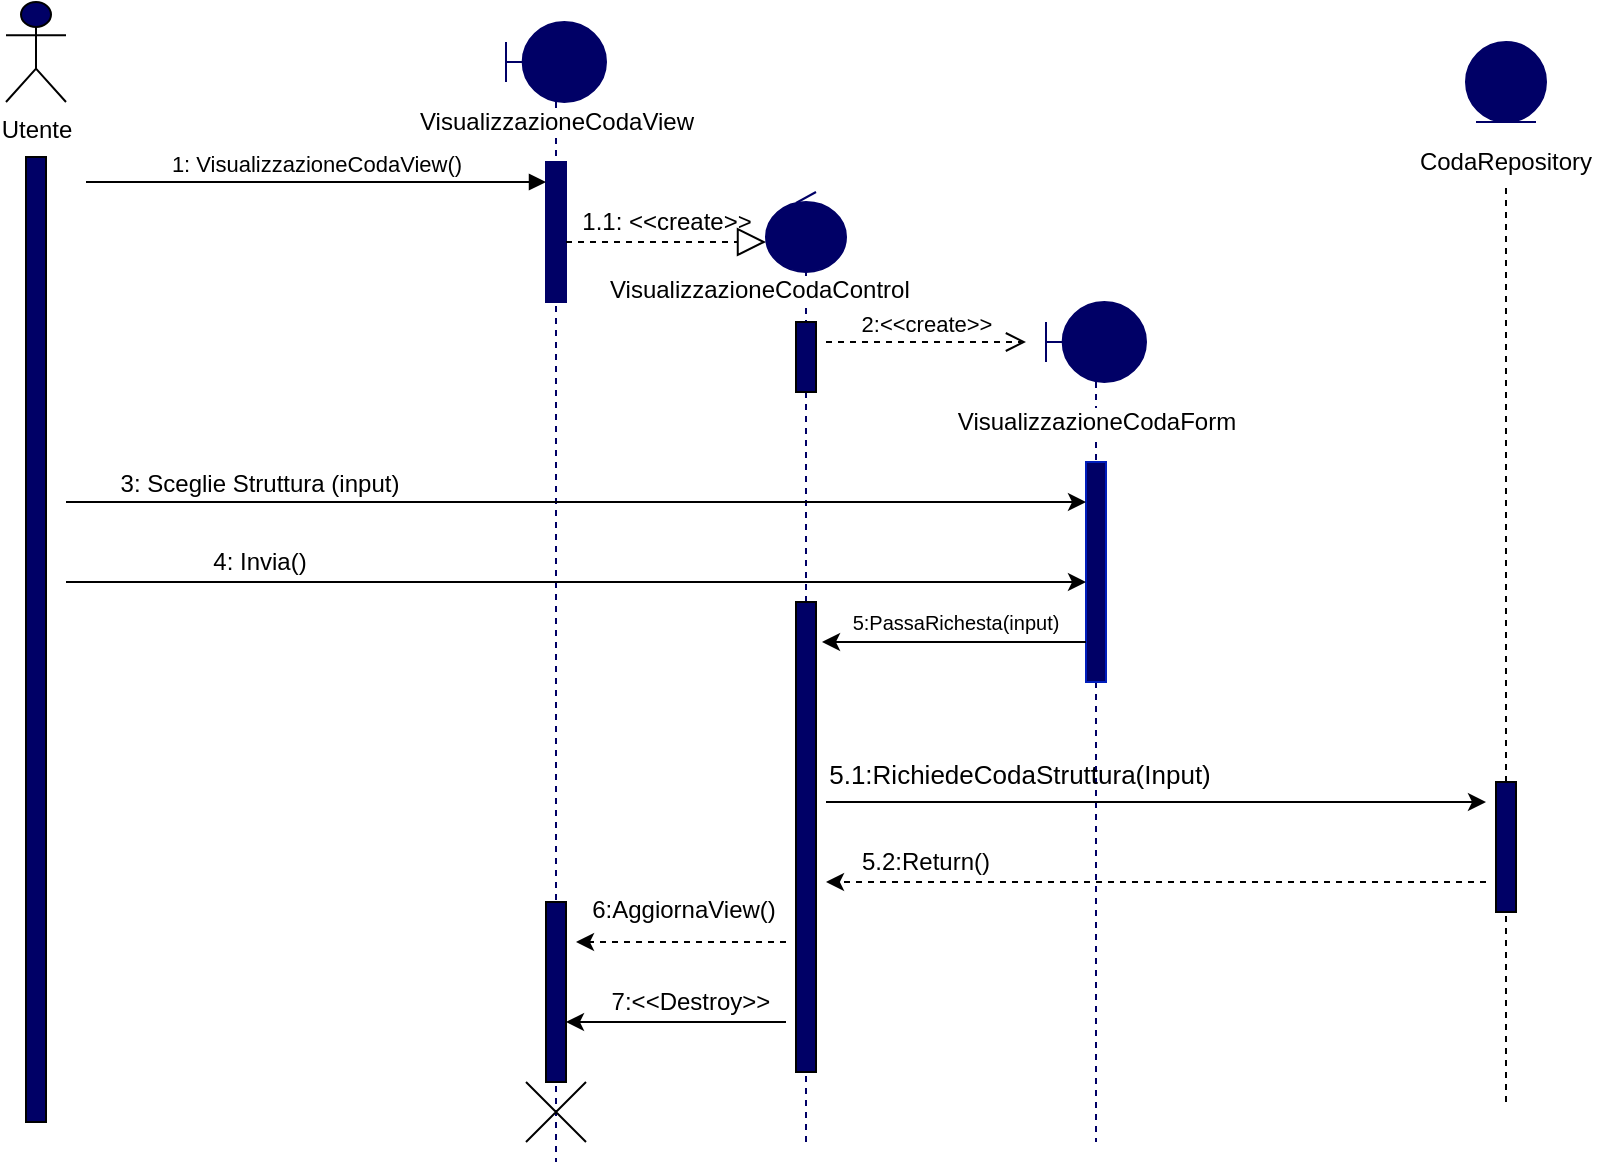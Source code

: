 <mxfile version="13.9.9" type="device"><diagram name="Page-1" id="13e1069c-82ec-6db2-03f1-153e76fe0fe0"><mxGraphModel dx="1086" dy="806" grid="1" gridSize="10" guides="1" tooltips="1" connect="1" arrows="1" fold="1" page="1" pageScale="1" pageWidth="1100" pageHeight="850" background="#ffffff" math="0" shadow="0"><root><mxCell id="0"/><mxCell id="1" parent="0"/><mxCell id="rmShR-VH-MiZmmc6JSE4-3" value="" style="shape=umlLifeline;participant=umlBoundary;perimeter=lifelinePerimeter;whiteSpace=wrap;html=1;container=1;collapsible=0;recursiveResize=0;verticalAlign=top;spacingTop=36;outlineConnect=0;fontColor=#ffffff;fillColor=#000066;strokeColor=#000066;" parent="1" vertex="1"><mxGeometry x="300" y="40" width="50" height="570" as="geometry"/></mxCell><mxCell id="rmShR-VH-MiZmmc6JSE4-7" value="" style="html=1;points=[];perimeter=orthogonalPerimeter;fontColor=#ffffff;fillColor=#000066;strokeColor=#000066;" parent="rmShR-VH-MiZmmc6JSE4-3" vertex="1"><mxGeometry x="20" y="70" width="10" height="70" as="geometry"/></mxCell><mxCell id="Nuo04sbwhD2PK4EhsBjR-29" value="" style="html=1;points=[];perimeter=orthogonalPerimeter;fillColor=#000066;" parent="rmShR-VH-MiZmmc6JSE4-3" vertex="1"><mxGeometry x="20" y="440" width="10" height="90" as="geometry"/></mxCell><mxCell id="Nuo04sbwhD2PK4EhsBjR-34" value="" style="shape=umlDestroy;" parent="rmShR-VH-MiZmmc6JSE4-3" vertex="1"><mxGeometry x="10" y="530" width="30" height="30" as="geometry"/></mxCell><mxCell id="rmShR-VH-MiZmmc6JSE4-4" value="1: VisualizzazioneCodaView()" style="html=1;verticalAlign=bottom;endArrow=block;" parent="1" edge="1"><mxGeometry width="80" relative="1" as="geometry"><mxPoint x="90" y="120" as="sourcePoint"/><mxPoint x="320" y="120" as="targetPoint"/></mxGeometry></mxCell><mxCell id="rmShR-VH-MiZmmc6JSE4-5" value="&lt;span style=&quot;background-color: rgb(255 , 255 , 255)&quot;&gt;VisualizzazioneCodaView&lt;/span&gt;" style="text;html=1;align=center;verticalAlign=middle;resizable=0;points=[];autosize=1;" parent="1" vertex="1"><mxGeometry x="250" y="80" width="150" height="20" as="geometry"/></mxCell><mxCell id="rmShR-VH-MiZmmc6JSE4-9" value="" style="endArrow=block;dashed=1;endFill=0;endSize=12;html=1;" parent="1" edge="1"><mxGeometry width="160" relative="1" as="geometry"><mxPoint x="330" y="150" as="sourcePoint"/><mxPoint x="430" y="150" as="targetPoint"/></mxGeometry></mxCell><mxCell id="rmShR-VH-MiZmmc6JSE4-10" value="" style="shape=umlLifeline;participant=umlControl;perimeter=lifelinePerimeter;whiteSpace=wrap;html=1;container=1;collapsible=0;recursiveResize=0;verticalAlign=top;spacingTop=36;outlineConnect=0;fontColor=#ffffff;fillColor=#000066;strokeColor=#000066;" parent="1" vertex="1"><mxGeometry x="430" y="125" width="40" height="475" as="geometry"/></mxCell><mxCell id="rmShR-VH-MiZmmc6JSE4-12" value="" style="html=1;points=[];perimeter=orthogonalPerimeter;fontColor=#ffffff;fillColor=#000066;" parent="rmShR-VH-MiZmmc6JSE4-10" vertex="1"><mxGeometry x="15" y="65" width="10" height="35" as="geometry"/></mxCell><mxCell id="Nuo04sbwhD2PK4EhsBjR-14" value="" style="html=1;points=[];perimeter=orthogonalPerimeter;fillColor=#000066;" parent="rmShR-VH-MiZmmc6JSE4-10" vertex="1"><mxGeometry x="15" y="205" width="10" height="235" as="geometry"/></mxCell><mxCell id="rmShR-VH-MiZmmc6JSE4-11" value="&lt;span style=&quot;color: rgb(0 , 0 , 0) ; font-family: &amp;#34;helvetica&amp;#34; ; font-size: 12px ; font-style: normal ; font-weight: 400 ; letter-spacing: normal ; text-align: center ; text-indent: 0px ; text-transform: none ; word-spacing: 0px ; background-color: rgb(255 , 255 , 255) ; display: inline ; float: none&quot;&gt;VisualizzazioneCodaControl&lt;/span&gt;" style="text;whiteSpace=wrap;html=1;" parent="1" vertex="1"><mxGeometry x="350" y="160" width="200" height="30" as="geometry"/></mxCell><mxCell id="rmShR-VH-MiZmmc6JSE4-17" value="1.1: &amp;lt;&amp;lt;create&amp;gt;&amp;gt;" style="text;html=1;align=center;verticalAlign=middle;resizable=0;points=[];autosize=1;" parent="1" vertex="1"><mxGeometry x="330" y="130" width="100" height="20" as="geometry"/></mxCell><mxCell id="Nuo04sbwhD2PK4EhsBjR-1" value="Utente" style="shape=umlActor;verticalLabelPosition=bottom;verticalAlign=top;html=1;outlineConnect=0;fillColor=#000066;" parent="1" vertex="1"><mxGeometry x="50" y="30" width="30" height="50" as="geometry"/></mxCell><mxCell id="Nuo04sbwhD2PK4EhsBjR-2" value="" style="html=1;points=[];perimeter=orthogonalPerimeter;fillColor=#000066;" parent="1" vertex="1"><mxGeometry x="60" y="107.5" width="10" height="482.5" as="geometry"/></mxCell><mxCell id="Nuo04sbwhD2PK4EhsBjR-4" value="" style="shape=umlLifeline;participant=umlBoundary;perimeter=lifelinePerimeter;whiteSpace=wrap;html=1;container=1;collapsible=0;recursiveResize=0;verticalAlign=top;spacingTop=36;outlineConnect=0;fontColor=#ffffff;fillColor=#000066;strokeColor=#000066;" parent="1" vertex="1"><mxGeometry x="570" y="180" width="50" height="420" as="geometry"/></mxCell><mxCell id="Nuo04sbwhD2PK4EhsBjR-5" value="" style="html=1;points=[];perimeter=orthogonalPerimeter;strokeColor=#001DBC;fontColor=#ffffff;fillColor=#000066;" parent="Nuo04sbwhD2PK4EhsBjR-4" vertex="1"><mxGeometry x="20" y="80" width="10" height="110" as="geometry"/></mxCell><mxCell id="Nuo04sbwhD2PK4EhsBjR-6" value="&lt;span style=&quot;background-color: rgb(255 , 255 , 255)&quot;&gt;VisualizzazioneCodaForm&lt;/span&gt;" style="text;html=1;align=center;verticalAlign=middle;resizable=0;points=[];autosize=1;" parent="1" vertex="1"><mxGeometry x="520" y="230" width="150" height="20" as="geometry"/></mxCell><mxCell id="Nuo04sbwhD2PK4EhsBjR-8" value="2:&amp;lt;&amp;lt;create&amp;gt;&amp;gt;" style="html=1;verticalAlign=bottom;endArrow=open;dashed=1;endSize=8;" parent="1" edge="1"><mxGeometry relative="1" as="geometry"><mxPoint x="460" y="200" as="sourcePoint"/><mxPoint x="560" y="200" as="targetPoint"/></mxGeometry></mxCell><mxCell id="Nuo04sbwhD2PK4EhsBjR-9" value="" style="endArrow=classic;html=1;" parent="1" edge="1"><mxGeometry width="50" height="50" relative="1" as="geometry"><mxPoint x="80" y="280" as="sourcePoint"/><mxPoint x="590" y="280" as="targetPoint"/></mxGeometry></mxCell><mxCell id="Nuo04sbwhD2PK4EhsBjR-10" value="" style="endArrow=classic;html=1;" parent="1" edge="1"><mxGeometry width="50" height="50" relative="1" as="geometry"><mxPoint x="80" y="320" as="sourcePoint"/><mxPoint x="590" y="320" as="targetPoint"/></mxGeometry></mxCell><mxCell id="Nuo04sbwhD2PK4EhsBjR-11" value="4: Invia()" style="text;html=1;strokeColor=none;fillColor=none;align=center;verticalAlign=middle;whiteSpace=wrap;rounded=0;" parent="1" vertex="1"><mxGeometry x="77" y="300" width="200" height="20" as="geometry"/></mxCell><mxCell id="Nuo04sbwhD2PK4EhsBjR-12" value="3: Sceglie Struttura (input)" style="text;html=1;strokeColor=none;fillColor=none;align=center;verticalAlign=middle;whiteSpace=wrap;rounded=0;" parent="1" vertex="1"><mxGeometry x="77" y="261" width="200" height="20" as="geometry"/></mxCell><mxCell id="Nuo04sbwhD2PK4EhsBjR-15" value="" style="endArrow=classic;html=1;" parent="1" edge="1"><mxGeometry width="50" height="50" relative="1" as="geometry"><mxPoint x="590" y="350" as="sourcePoint"/><mxPoint x="458" y="350" as="targetPoint"/></mxGeometry></mxCell><mxCell id="Nuo04sbwhD2PK4EhsBjR-16" value="&lt;font style=&quot;font-size: 10px&quot;&gt;5:PassaRichesta(input)&lt;/font&gt;" style="text;html=1;strokeColor=none;fillColor=none;align=center;verticalAlign=middle;whiteSpace=wrap;rounded=0;" parent="1" vertex="1"><mxGeometry x="500" y="330" width="50" height="20" as="geometry"/></mxCell><mxCell id="Nuo04sbwhD2PK4EhsBjR-17" value="" style="ellipse;shape=umlEntity;whiteSpace=wrap;html=1;fillColor=#000066;strokeColor=#000066;" parent="1" vertex="1"><mxGeometry x="780" y="50" width="40" height="40" as="geometry"/></mxCell><mxCell id="Nuo04sbwhD2PK4EhsBjR-18" value="CodaRepository" style="text;html=1;strokeColor=none;fillColor=none;align=center;verticalAlign=middle;whiteSpace=wrap;rounded=0;" parent="1" vertex="1"><mxGeometry x="750" y="100" width="100" height="20" as="geometry"/></mxCell><mxCell id="Nuo04sbwhD2PK4EhsBjR-21" value="" style="endArrow=none;dashed=1;html=1;entryX=0.5;entryY=1;entryDx=0;entryDy=0;" parent="1" source="Nuo04sbwhD2PK4EhsBjR-22" target="Nuo04sbwhD2PK4EhsBjR-18" edge="1"><mxGeometry width="50" height="50" relative="1" as="geometry"><mxPoint x="800" y="580" as="sourcePoint"/><mxPoint x="550" y="300" as="targetPoint"/></mxGeometry></mxCell><mxCell id="Nuo04sbwhD2PK4EhsBjR-22" value="" style="html=1;points=[];perimeter=orthogonalPerimeter;fillColor=#000066;" parent="1" vertex="1"><mxGeometry x="795" y="420" width="10" height="65" as="geometry"/></mxCell><mxCell id="Nuo04sbwhD2PK4EhsBjR-23" value="" style="endArrow=none;dashed=1;html=1;entryX=0.5;entryY=1;entryDx=0;entryDy=0;" parent="1" target="Nuo04sbwhD2PK4EhsBjR-22" edge="1"><mxGeometry width="50" height="50" relative="1" as="geometry"><mxPoint x="800" y="580" as="sourcePoint"/><mxPoint x="800" y="395" as="targetPoint"/></mxGeometry></mxCell><mxCell id="Nuo04sbwhD2PK4EhsBjR-24" value="" style="endArrow=classic;html=1;" parent="1" edge="1"><mxGeometry width="50" height="50" relative="1" as="geometry"><mxPoint x="460" y="430" as="sourcePoint"/><mxPoint x="790" y="430" as="targetPoint"/></mxGeometry></mxCell><mxCell id="Nuo04sbwhD2PK4EhsBjR-25" value="&lt;font style=&quot;font-size: 13px&quot;&gt;5.1:RichiedeCodaStruttura(Input)&lt;/font&gt;" style="text;html=1;strokeColor=none;fillColor=none;align=center;verticalAlign=middle;whiteSpace=wrap;rounded=0;" parent="1" vertex="1"><mxGeometry x="537" y="406" width="40" height="20" as="geometry"/></mxCell><mxCell id="Nuo04sbwhD2PK4EhsBjR-27" value="" style="endArrow=classic;html=1;dashed=1;" parent="1" edge="1"><mxGeometry width="50" height="50" relative="1" as="geometry"><mxPoint x="790" y="470" as="sourcePoint"/><mxPoint x="460" y="470" as="targetPoint"/></mxGeometry></mxCell><mxCell id="Nuo04sbwhD2PK4EhsBjR-28" value="5.2:Return()" style="text;html=1;strokeColor=none;fillColor=none;align=center;verticalAlign=middle;whiteSpace=wrap;rounded=0;" parent="1" vertex="1"><mxGeometry x="490" y="450" width="40" height="20" as="geometry"/></mxCell><mxCell id="Nuo04sbwhD2PK4EhsBjR-30" value="" style="endArrow=classic;html=1;dashed=1;" parent="1" edge="1"><mxGeometry width="50" height="50" relative="1" as="geometry"><mxPoint x="440" y="500" as="sourcePoint"/><mxPoint x="335" y="500" as="targetPoint"/><Array as="points"><mxPoint x="365" y="500"/></Array></mxGeometry></mxCell><mxCell id="Nuo04sbwhD2PK4EhsBjR-31" value="6:AggiornaView()" style="text;html=1;strokeColor=none;fillColor=none;align=center;verticalAlign=middle;whiteSpace=wrap;rounded=0;" parent="1" vertex="1"><mxGeometry x="369" y="474" width="40" height="20" as="geometry"/></mxCell><mxCell id="Nuo04sbwhD2PK4EhsBjR-32" value="" style="endArrow=classic;html=1;" parent="1" edge="1"><mxGeometry width="50" height="50" relative="1" as="geometry"><mxPoint x="440" y="540" as="sourcePoint"/><mxPoint x="330" y="540" as="targetPoint"/><Array as="points"><mxPoint x="370" y="540"/></Array></mxGeometry></mxCell><mxCell id="Nuo04sbwhD2PK4EhsBjR-33" value="7:&amp;lt;&amp;lt;Destroy&amp;gt;&amp;gt;" style="text;html=1;strokeColor=none;fillColor=none;align=center;verticalAlign=middle;whiteSpace=wrap;rounded=0;" parent="1" vertex="1"><mxGeometry x="348" y="520" width="89" height="20" as="geometry"/></mxCell></root></mxGraphModel></diagram></mxfile>